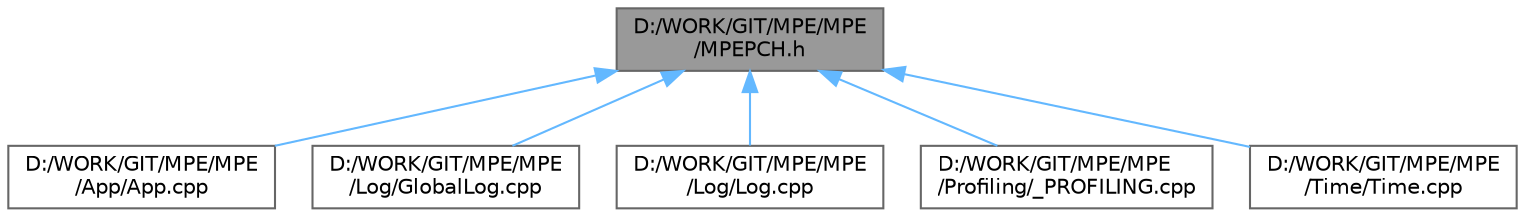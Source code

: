 digraph "D:/WORK/GIT/MPE/MPE/MPEPCH.h"
{
 // LATEX_PDF_SIZE
  bgcolor="transparent";
  edge [fontname=Helvetica,fontsize=10,labelfontname=Helvetica,labelfontsize=10];
  node [fontname=Helvetica,fontsize=10,shape=box,height=0.2,width=0.4];
  Node1 [id="Node000001",label="D:/WORK/GIT/MPE/MPE\l/MPEPCH.h",height=0.2,width=0.4,color="gray40", fillcolor="grey60", style="filled", fontcolor="black",tooltip="Precompiled header file for the MPE engine."];
  Node1 -> Node2 [id="edge6_Node000001_Node000002",dir="back",color="steelblue1",style="solid",tooltip=" "];
  Node2 [id="Node000002",label="D:/WORK/GIT/MPE/MPE\l/App/App.cpp",height=0.2,width=0.4,color="grey40", fillcolor="white", style="filled",URL="$_app_8cpp.html",tooltip=" "];
  Node1 -> Node3 [id="edge7_Node000001_Node000003",dir="back",color="steelblue1",style="solid",tooltip=" "];
  Node3 [id="Node000003",label="D:/WORK/GIT/MPE/MPE\l/Log/GlobalLog.cpp",height=0.2,width=0.4,color="grey40", fillcolor="white", style="filled",URL="$_global_log_8cpp.html",tooltip=" "];
  Node1 -> Node4 [id="edge8_Node000001_Node000004",dir="back",color="steelblue1",style="solid",tooltip=" "];
  Node4 [id="Node000004",label="D:/WORK/GIT/MPE/MPE\l/Log/Log.cpp",height=0.2,width=0.4,color="grey40", fillcolor="white", style="filled",URL="$_log_8cpp.html",tooltip=" "];
  Node1 -> Node5 [id="edge9_Node000001_Node000005",dir="back",color="steelblue1",style="solid",tooltip=" "];
  Node5 [id="Node000005",label="D:/WORK/GIT/MPE/MPE\l/Profiling/_PROFILING.cpp",height=0.2,width=0.4,color="grey40", fillcolor="white", style="filled",URL="$___p_r_o_f_i_l_i_n_g_8cpp.html",tooltip=" "];
  Node1 -> Node6 [id="edge10_Node000001_Node000006",dir="back",color="steelblue1",style="solid",tooltip=" "];
  Node6 [id="Node000006",label="D:/WORK/GIT/MPE/MPE\l/Time/Time.cpp",height=0.2,width=0.4,color="grey40", fillcolor="white", style="filled",URL="$_time_8cpp.html",tooltip=" "];
}
